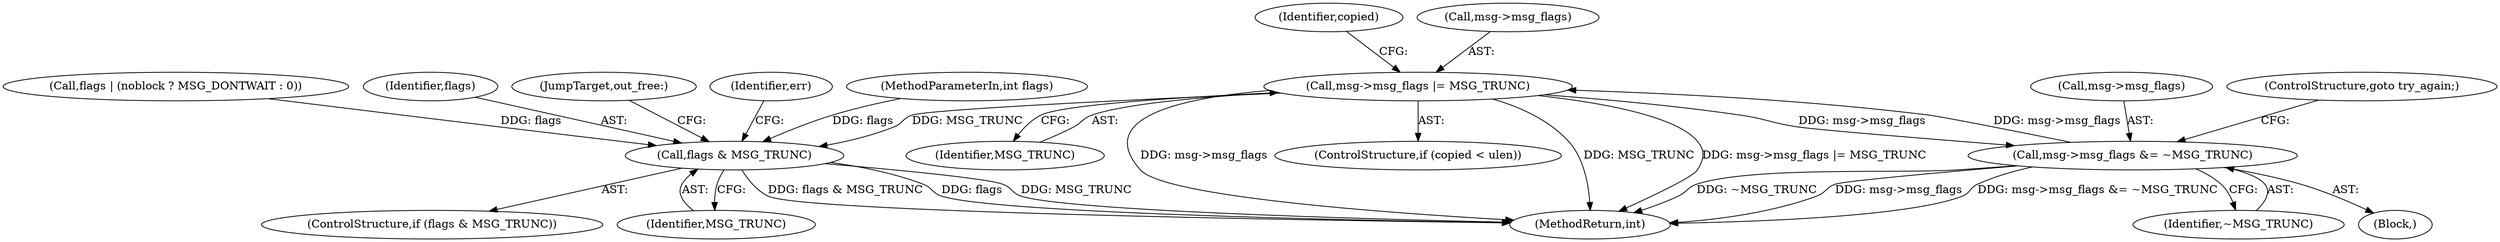 digraph "0_linux_bceaa90240b6019ed73b49965eac7d167610be69_2@pointer" {
"1000193" [label="(Call,msg->msg_flags |= MSG_TRUNC)"];
"1000371" [label="(Call,msg->msg_flags &= ~MSG_TRUNC)"];
"1000193" [label="(Call,msg->msg_flags |= MSG_TRUNC)"];
"1000328" [label="(Call,flags & MSG_TRUNC)"];
"1000371" [label="(Call,msg->msg_flags &= ~MSG_TRUNC)"];
"1000193" [label="(Call,msg->msg_flags |= MSG_TRUNC)"];
"1000189" [label="(ControlStructure,if (copied < ulen))"];
"1000372" [label="(Call,msg->msg_flags)"];
"1000375" [label="(Identifier,~MSG_TRUNC)"];
"1000327" [label="(ControlStructure,if (flags & MSG_TRUNC))"];
"1000330" [label="(Identifier,MSG_TRUNC)"];
"1000329" [label="(Identifier,flags)"];
"1000334" [label="(JumpTarget,out_free:)"];
"1000332" [label="(Identifier,err)"];
"1000109" [label="(MethodParameterIn,int flags)"];
"1000377" [label="(MethodReturn,int)"];
"1000111" [label="(Block,)"];
"1000328" [label="(Call,flags & MSG_TRUNC)"];
"1000197" [label="(Identifier,MSG_TRUNC)"];
"1000201" [label="(Identifier,copied)"];
"1000154" [label="(Call,flags | (noblock ? MSG_DONTWAIT : 0))"];
"1000194" [label="(Call,msg->msg_flags)"];
"1000376" [label="(ControlStructure,goto try_again;)"];
"1000193" -> "1000189"  [label="AST: "];
"1000193" -> "1000197"  [label="CFG: "];
"1000194" -> "1000193"  [label="AST: "];
"1000197" -> "1000193"  [label="AST: "];
"1000201" -> "1000193"  [label="CFG: "];
"1000193" -> "1000377"  [label="DDG: msg->msg_flags"];
"1000193" -> "1000377"  [label="DDG: MSG_TRUNC"];
"1000193" -> "1000377"  [label="DDG: msg->msg_flags |= MSG_TRUNC"];
"1000371" -> "1000193"  [label="DDG: msg->msg_flags"];
"1000193" -> "1000328"  [label="DDG: MSG_TRUNC"];
"1000193" -> "1000371"  [label="DDG: msg->msg_flags"];
"1000371" -> "1000111"  [label="AST: "];
"1000371" -> "1000375"  [label="CFG: "];
"1000372" -> "1000371"  [label="AST: "];
"1000375" -> "1000371"  [label="AST: "];
"1000376" -> "1000371"  [label="CFG: "];
"1000371" -> "1000377"  [label="DDG: ~MSG_TRUNC"];
"1000371" -> "1000377"  [label="DDG: msg->msg_flags"];
"1000371" -> "1000377"  [label="DDG: msg->msg_flags &= ~MSG_TRUNC"];
"1000328" -> "1000327"  [label="AST: "];
"1000328" -> "1000330"  [label="CFG: "];
"1000329" -> "1000328"  [label="AST: "];
"1000330" -> "1000328"  [label="AST: "];
"1000332" -> "1000328"  [label="CFG: "];
"1000334" -> "1000328"  [label="CFG: "];
"1000328" -> "1000377"  [label="DDG: flags & MSG_TRUNC"];
"1000328" -> "1000377"  [label="DDG: flags"];
"1000328" -> "1000377"  [label="DDG: MSG_TRUNC"];
"1000154" -> "1000328"  [label="DDG: flags"];
"1000109" -> "1000328"  [label="DDG: flags"];
}
